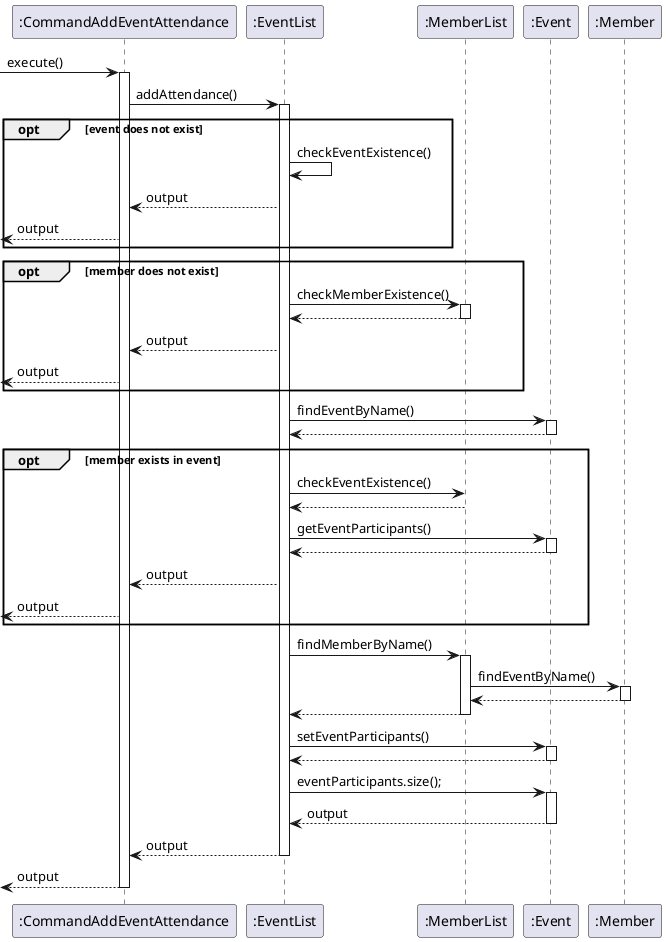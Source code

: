 @startuml
 -> ":CommandAddEventAttendance": execute()

activate ":CommandAddEventAttendance"
":CommandAddEventAttendance" -> ":EventList" : addAttendance()
activate ":EventList"
opt event does not exist
":EventList" -> ":EventList" : checkEventExistence()
":EventList" --> ":CommandAddEventAttendance" : output
<-- ":CommandAddEventAttendance" : output
end

opt member does not exist
":EventList" -> ":MemberList" : checkMemberExistence()
activate ":MemberList"
return
":EventList" --> ":CommandAddEventAttendance" : output
<-- ":CommandAddEventAttendance" : output
end

activate ":EventList"
":EventList" -> ":Event" : findEventByName()
activate ":Event"
return

opt member exists in event
":EventList" -> ":MemberList" : checkEventExistence()
":MemberList" --> ":EventList"
":EventList" -> ":Event" : getEventParticipants()
activate ":Event"
return
":EventList" --> ":CommandAddEventAttendance" : output
<-- ":CommandAddEventAttendance" : output
end

activate ":MemberList"
":EventList" -> ":MemberList" :findMemberByName()
activate ":MemberList"
":MemberList" -> ":Member" : findEventByName()
activate ":Member"
return
return

":EventList" -> ":Event" : setEventParticipants()
activate ":Event"
return

":EventList" -> ":Event" : eventParticipants.size();
activate ":Event"
return output
":EventList" --> ":CommandAddEventAttendance" : output
deactivate ":EventList"
deactivate ":MemberList"
<-- ":CommandAddEventAttendance" : output
deactivate ":CommandAddEventAttendance"
@enduml